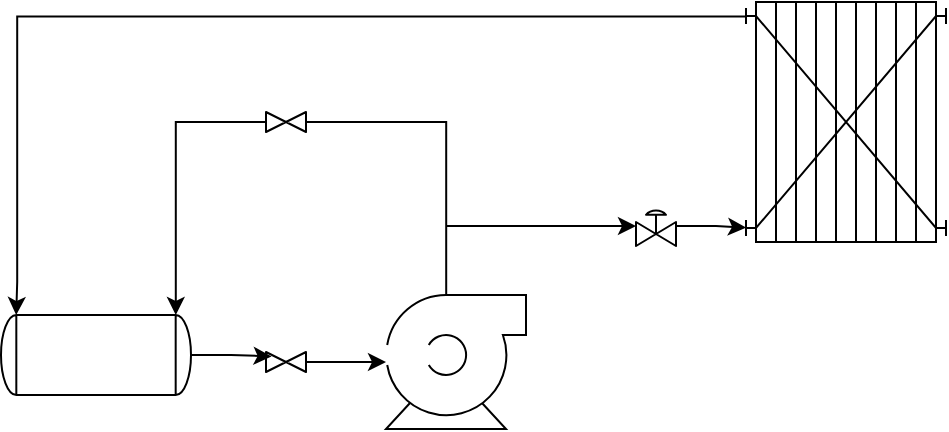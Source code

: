 <mxfile version="23.1.5" type="github">
  <diagram name="Page-1" id="55slGVnWkIRkAtyEGwrG">
    <mxGraphModel dx="1050" dy="522" grid="1" gridSize="10" guides="1" tooltips="1" connect="1" arrows="1" fold="1" page="1" pageScale="1" pageWidth="850" pageHeight="1100" math="0" shadow="0">
      <root>
        <mxCell id="0" />
        <mxCell id="1" parent="0" />
        <mxCell id="x8eyKuJa9VGyMywJPDEX-1" value="" style="shape=mxgraph.pid.pumps.centrifugal_pump_1;html=1;pointerEvents=1;align=center;verticalLabelPosition=bottom;verticalAlign=top;dashed=0;" parent="1" vertex="1">
          <mxGeometry x="300" y="233.5" width="70" height="67" as="geometry" />
        </mxCell>
        <mxCell id="sqtgaxr6njdLFxz3JMaB-10" style="edgeStyle=orthogonalEdgeStyle;rounded=0;orthogonalLoop=1;jettySize=auto;html=1;entryX=0;entryY=0.92;entryDx=0;entryDy=0;entryPerimeter=0;exitX=0;exitY=0.06;exitDx=0;exitDy=0;exitPerimeter=0;" edge="1" parent="1" source="x8eyKuJa9VGyMywJPDEX-2">
          <mxGeometry relative="1" as="geometry">
            <mxPoint x="115.1" y="243.5" as="targetPoint" />
            <mxPoint x="480" y="84" as="sourcePoint" />
          </mxGeometry>
        </mxCell>
        <mxCell id="x8eyKuJa9VGyMywJPDEX-2" value="" style="shape=mxgraph.pid.heat_exchangers.plate_and_frame_heat_exchanger;html=1;pointerEvents=1;align=center;verticalLabelPosition=bottom;verticalAlign=top;dashed=0;" parent="1" vertex="1">
          <mxGeometry x="480" y="87" width="100" height="120" as="geometry" />
        </mxCell>
        <mxCell id="x8eyKuJa9VGyMywJPDEX-4" value="" style="shape=mxgraph.pid.vessels.tank;html=1;pointerEvents=1;align=center;verticalLabelPosition=bottom;verticalAlign=top;dashed=0;rotation=90;" parent="1" vertex="1">
          <mxGeometry x="135" y="216" width="40" height="95" as="geometry" />
        </mxCell>
        <mxCell id="PKg9w4D5xkavSkbl6z_I-27" value="" style="verticalLabelPosition=bottom;align=center;html=1;verticalAlign=top;pointerEvents=1;dashed=0;shape=mxgraph.pid2valves.valve;valveType=gate;rotation=0;" parent="1" vertex="1">
          <mxGeometry x="240" y="142" width="20" height="10" as="geometry" />
        </mxCell>
        <mxCell id="sqtgaxr6njdLFxz3JMaB-6" style="edgeStyle=orthogonalEdgeStyle;rounded=0;orthogonalLoop=1;jettySize=auto;html=1;" edge="1" parent="1" source="ooHRYJOhzhWagyDogc_s-2" target="x8eyKuJa9VGyMywJPDEX-1">
          <mxGeometry relative="1" as="geometry" />
        </mxCell>
        <mxCell id="ooHRYJOhzhWagyDogc_s-2" value="" style="verticalLabelPosition=bottom;align=center;html=1;verticalAlign=top;pointerEvents=1;dashed=0;shape=mxgraph.pid2valves.valve;valveType=gate;rotation=0;movable=1;resizable=1;rotatable=1;deletable=1;editable=1;locked=0;connectable=1;" parent="1" vertex="1">
          <mxGeometry x="240" y="262" width="20" height="10" as="geometry" />
        </mxCell>
        <mxCell id="sqtgaxr6njdLFxz3JMaB-8" style="edgeStyle=orthogonalEdgeStyle;rounded=0;orthogonalLoop=1;jettySize=auto;html=1;" edge="1" parent="1">
          <mxGeometry relative="1" as="geometry">
            <mxPoint x="425" y="199" as="targetPoint" />
            <mxPoint x="330" y="199" as="sourcePoint" />
          </mxGeometry>
        </mxCell>
        <mxCell id="PKg9w4D5xkavSkbl6z_I-26" value="" style="verticalLabelPosition=bottom;align=center;html=1;verticalAlign=top;pointerEvents=1;dashed=0;shape=mxgraph.pid2valves.valve;valveType=gate;actuator=diaph" parent="1" vertex="1">
          <mxGeometry x="425" y="189" width="20" height="20" as="geometry" />
        </mxCell>
        <mxCell id="sqtgaxr6njdLFxz3JMaB-5" style="edgeStyle=orthogonalEdgeStyle;rounded=0;orthogonalLoop=1;jettySize=auto;html=1;entryX=0.14;entryY=0.22;entryDx=0;entryDy=0;entryPerimeter=0;" edge="1" parent="1" source="x8eyKuJa9VGyMywJPDEX-4" target="ooHRYJOhzhWagyDogc_s-2">
          <mxGeometry relative="1" as="geometry" />
        </mxCell>
        <mxCell id="sqtgaxr6njdLFxz3JMaB-9" style="edgeStyle=orthogonalEdgeStyle;rounded=0;orthogonalLoop=1;jettySize=auto;html=1;entryX=0;entryY=0.94;entryDx=0;entryDy=0;entryPerimeter=0;" edge="1" parent="1" source="PKg9w4D5xkavSkbl6z_I-26" target="x8eyKuJa9VGyMywJPDEX-2">
          <mxGeometry relative="1" as="geometry" />
        </mxCell>
        <mxCell id="sqtgaxr6njdLFxz3JMaB-14" style="edgeStyle=orthogonalEdgeStyle;rounded=0;orthogonalLoop=1;jettySize=auto;html=1;entryX=0.43;entryY=0;entryDx=0;entryDy=0;entryPerimeter=0;endArrow=none;endFill=0;" edge="1" parent="1" source="PKg9w4D5xkavSkbl6z_I-27" target="x8eyKuJa9VGyMywJPDEX-1">
          <mxGeometry relative="1" as="geometry" />
        </mxCell>
        <mxCell id="sqtgaxr6njdLFxz3JMaB-15" style="edgeStyle=orthogonalEdgeStyle;rounded=0;orthogonalLoop=1;jettySize=auto;html=1;entryX=0;entryY=0.08;entryDx=0;entryDy=0;entryPerimeter=0;" edge="1" parent="1" source="PKg9w4D5xkavSkbl6z_I-27" target="x8eyKuJa9VGyMywJPDEX-4">
          <mxGeometry relative="1" as="geometry" />
        </mxCell>
      </root>
    </mxGraphModel>
  </diagram>
</mxfile>
